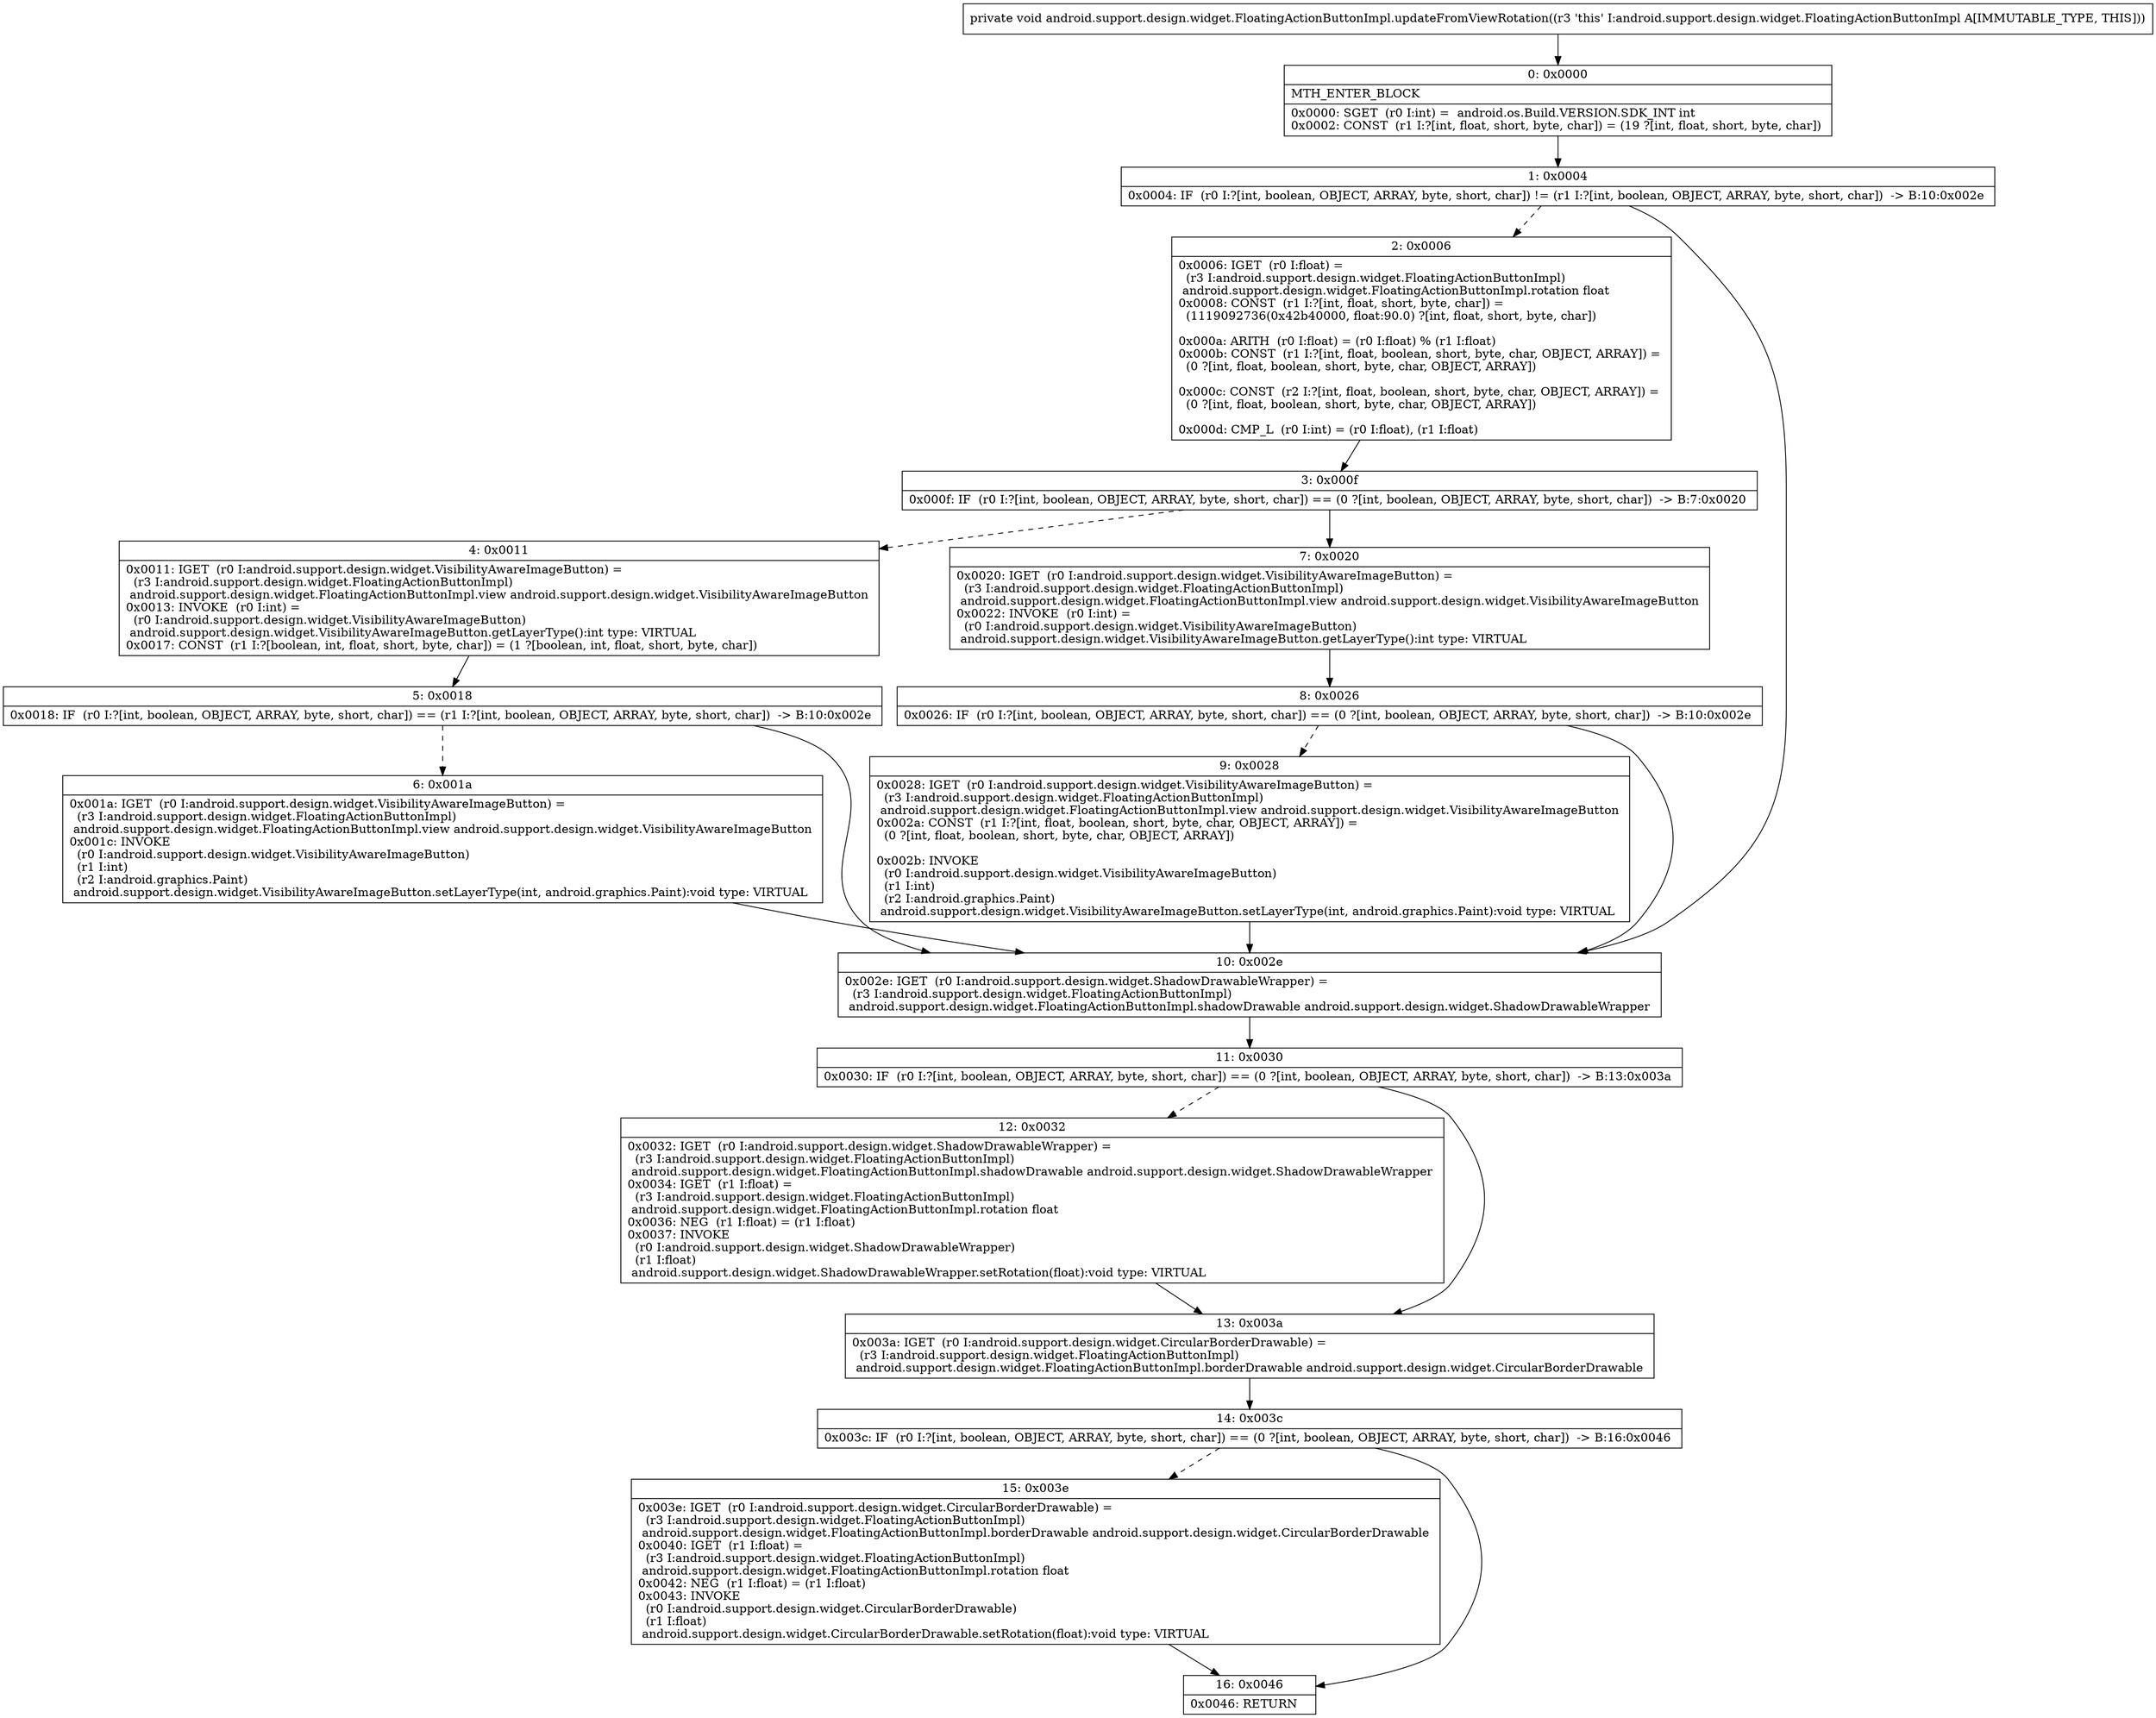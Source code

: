 digraph "CFG forandroid.support.design.widget.FloatingActionButtonImpl.updateFromViewRotation()V" {
Node_0 [shape=record,label="{0\:\ 0x0000|MTH_ENTER_BLOCK\l|0x0000: SGET  (r0 I:int) =  android.os.Build.VERSION.SDK_INT int \l0x0002: CONST  (r1 I:?[int, float, short, byte, char]) = (19 ?[int, float, short, byte, char]) \l}"];
Node_1 [shape=record,label="{1\:\ 0x0004|0x0004: IF  (r0 I:?[int, boolean, OBJECT, ARRAY, byte, short, char]) != (r1 I:?[int, boolean, OBJECT, ARRAY, byte, short, char])  \-\> B:10:0x002e \l}"];
Node_2 [shape=record,label="{2\:\ 0x0006|0x0006: IGET  (r0 I:float) = \l  (r3 I:android.support.design.widget.FloatingActionButtonImpl)\l android.support.design.widget.FloatingActionButtonImpl.rotation float \l0x0008: CONST  (r1 I:?[int, float, short, byte, char]) = \l  (1119092736(0x42b40000, float:90.0) ?[int, float, short, byte, char])\l \l0x000a: ARITH  (r0 I:float) = (r0 I:float) % (r1 I:float) \l0x000b: CONST  (r1 I:?[int, float, boolean, short, byte, char, OBJECT, ARRAY]) = \l  (0 ?[int, float, boolean, short, byte, char, OBJECT, ARRAY])\l \l0x000c: CONST  (r2 I:?[int, float, boolean, short, byte, char, OBJECT, ARRAY]) = \l  (0 ?[int, float, boolean, short, byte, char, OBJECT, ARRAY])\l \l0x000d: CMP_L  (r0 I:int) = (r0 I:float), (r1 I:float) \l}"];
Node_3 [shape=record,label="{3\:\ 0x000f|0x000f: IF  (r0 I:?[int, boolean, OBJECT, ARRAY, byte, short, char]) == (0 ?[int, boolean, OBJECT, ARRAY, byte, short, char])  \-\> B:7:0x0020 \l}"];
Node_4 [shape=record,label="{4\:\ 0x0011|0x0011: IGET  (r0 I:android.support.design.widget.VisibilityAwareImageButton) = \l  (r3 I:android.support.design.widget.FloatingActionButtonImpl)\l android.support.design.widget.FloatingActionButtonImpl.view android.support.design.widget.VisibilityAwareImageButton \l0x0013: INVOKE  (r0 I:int) = \l  (r0 I:android.support.design.widget.VisibilityAwareImageButton)\l android.support.design.widget.VisibilityAwareImageButton.getLayerType():int type: VIRTUAL \l0x0017: CONST  (r1 I:?[boolean, int, float, short, byte, char]) = (1 ?[boolean, int, float, short, byte, char]) \l}"];
Node_5 [shape=record,label="{5\:\ 0x0018|0x0018: IF  (r0 I:?[int, boolean, OBJECT, ARRAY, byte, short, char]) == (r1 I:?[int, boolean, OBJECT, ARRAY, byte, short, char])  \-\> B:10:0x002e \l}"];
Node_6 [shape=record,label="{6\:\ 0x001a|0x001a: IGET  (r0 I:android.support.design.widget.VisibilityAwareImageButton) = \l  (r3 I:android.support.design.widget.FloatingActionButtonImpl)\l android.support.design.widget.FloatingActionButtonImpl.view android.support.design.widget.VisibilityAwareImageButton \l0x001c: INVOKE  \l  (r0 I:android.support.design.widget.VisibilityAwareImageButton)\l  (r1 I:int)\l  (r2 I:android.graphics.Paint)\l android.support.design.widget.VisibilityAwareImageButton.setLayerType(int, android.graphics.Paint):void type: VIRTUAL \l}"];
Node_7 [shape=record,label="{7\:\ 0x0020|0x0020: IGET  (r0 I:android.support.design.widget.VisibilityAwareImageButton) = \l  (r3 I:android.support.design.widget.FloatingActionButtonImpl)\l android.support.design.widget.FloatingActionButtonImpl.view android.support.design.widget.VisibilityAwareImageButton \l0x0022: INVOKE  (r0 I:int) = \l  (r0 I:android.support.design.widget.VisibilityAwareImageButton)\l android.support.design.widget.VisibilityAwareImageButton.getLayerType():int type: VIRTUAL \l}"];
Node_8 [shape=record,label="{8\:\ 0x0026|0x0026: IF  (r0 I:?[int, boolean, OBJECT, ARRAY, byte, short, char]) == (0 ?[int, boolean, OBJECT, ARRAY, byte, short, char])  \-\> B:10:0x002e \l}"];
Node_9 [shape=record,label="{9\:\ 0x0028|0x0028: IGET  (r0 I:android.support.design.widget.VisibilityAwareImageButton) = \l  (r3 I:android.support.design.widget.FloatingActionButtonImpl)\l android.support.design.widget.FloatingActionButtonImpl.view android.support.design.widget.VisibilityAwareImageButton \l0x002a: CONST  (r1 I:?[int, float, boolean, short, byte, char, OBJECT, ARRAY]) = \l  (0 ?[int, float, boolean, short, byte, char, OBJECT, ARRAY])\l \l0x002b: INVOKE  \l  (r0 I:android.support.design.widget.VisibilityAwareImageButton)\l  (r1 I:int)\l  (r2 I:android.graphics.Paint)\l android.support.design.widget.VisibilityAwareImageButton.setLayerType(int, android.graphics.Paint):void type: VIRTUAL \l}"];
Node_10 [shape=record,label="{10\:\ 0x002e|0x002e: IGET  (r0 I:android.support.design.widget.ShadowDrawableWrapper) = \l  (r3 I:android.support.design.widget.FloatingActionButtonImpl)\l android.support.design.widget.FloatingActionButtonImpl.shadowDrawable android.support.design.widget.ShadowDrawableWrapper \l}"];
Node_11 [shape=record,label="{11\:\ 0x0030|0x0030: IF  (r0 I:?[int, boolean, OBJECT, ARRAY, byte, short, char]) == (0 ?[int, boolean, OBJECT, ARRAY, byte, short, char])  \-\> B:13:0x003a \l}"];
Node_12 [shape=record,label="{12\:\ 0x0032|0x0032: IGET  (r0 I:android.support.design.widget.ShadowDrawableWrapper) = \l  (r3 I:android.support.design.widget.FloatingActionButtonImpl)\l android.support.design.widget.FloatingActionButtonImpl.shadowDrawable android.support.design.widget.ShadowDrawableWrapper \l0x0034: IGET  (r1 I:float) = \l  (r3 I:android.support.design.widget.FloatingActionButtonImpl)\l android.support.design.widget.FloatingActionButtonImpl.rotation float \l0x0036: NEG  (r1 I:float) = (r1 I:float) \l0x0037: INVOKE  \l  (r0 I:android.support.design.widget.ShadowDrawableWrapper)\l  (r1 I:float)\l android.support.design.widget.ShadowDrawableWrapper.setRotation(float):void type: VIRTUAL \l}"];
Node_13 [shape=record,label="{13\:\ 0x003a|0x003a: IGET  (r0 I:android.support.design.widget.CircularBorderDrawable) = \l  (r3 I:android.support.design.widget.FloatingActionButtonImpl)\l android.support.design.widget.FloatingActionButtonImpl.borderDrawable android.support.design.widget.CircularBorderDrawable \l}"];
Node_14 [shape=record,label="{14\:\ 0x003c|0x003c: IF  (r0 I:?[int, boolean, OBJECT, ARRAY, byte, short, char]) == (0 ?[int, boolean, OBJECT, ARRAY, byte, short, char])  \-\> B:16:0x0046 \l}"];
Node_15 [shape=record,label="{15\:\ 0x003e|0x003e: IGET  (r0 I:android.support.design.widget.CircularBorderDrawable) = \l  (r3 I:android.support.design.widget.FloatingActionButtonImpl)\l android.support.design.widget.FloatingActionButtonImpl.borderDrawable android.support.design.widget.CircularBorderDrawable \l0x0040: IGET  (r1 I:float) = \l  (r3 I:android.support.design.widget.FloatingActionButtonImpl)\l android.support.design.widget.FloatingActionButtonImpl.rotation float \l0x0042: NEG  (r1 I:float) = (r1 I:float) \l0x0043: INVOKE  \l  (r0 I:android.support.design.widget.CircularBorderDrawable)\l  (r1 I:float)\l android.support.design.widget.CircularBorderDrawable.setRotation(float):void type: VIRTUAL \l}"];
Node_16 [shape=record,label="{16\:\ 0x0046|0x0046: RETURN   \l}"];
MethodNode[shape=record,label="{private void android.support.design.widget.FloatingActionButtonImpl.updateFromViewRotation((r3 'this' I:android.support.design.widget.FloatingActionButtonImpl A[IMMUTABLE_TYPE, THIS])) }"];
MethodNode -> Node_0;
Node_0 -> Node_1;
Node_1 -> Node_2[style=dashed];
Node_1 -> Node_10;
Node_2 -> Node_3;
Node_3 -> Node_4[style=dashed];
Node_3 -> Node_7;
Node_4 -> Node_5;
Node_5 -> Node_6[style=dashed];
Node_5 -> Node_10;
Node_6 -> Node_10;
Node_7 -> Node_8;
Node_8 -> Node_9[style=dashed];
Node_8 -> Node_10;
Node_9 -> Node_10;
Node_10 -> Node_11;
Node_11 -> Node_12[style=dashed];
Node_11 -> Node_13;
Node_12 -> Node_13;
Node_13 -> Node_14;
Node_14 -> Node_15[style=dashed];
Node_14 -> Node_16;
Node_15 -> Node_16;
}

